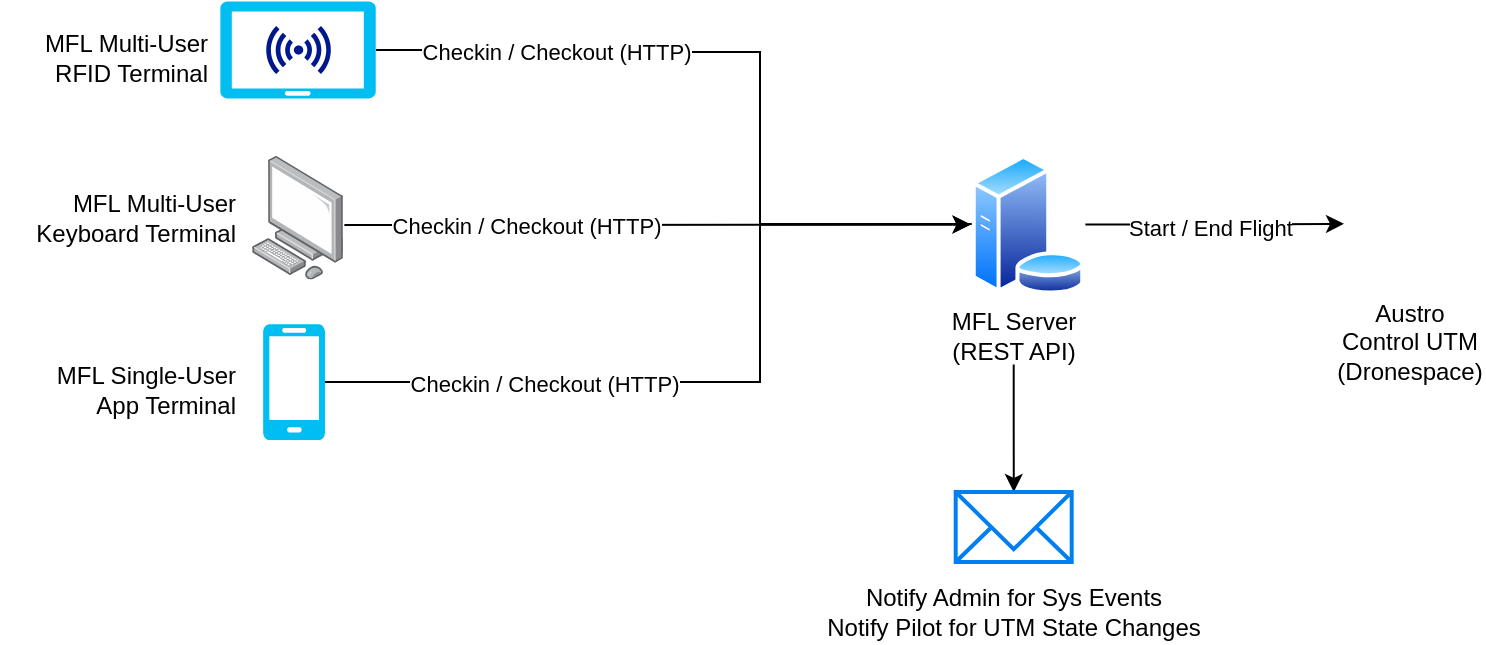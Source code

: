 <mxfile version="24.6.4" type="github">
  <diagram name="Seite-1" id="_jlWFF0QikaLQGhspJfP">
    <mxGraphModel dx="1728" dy="948" grid="1" gridSize="10" guides="1" tooltips="1" connect="1" arrows="1" fold="1" page="1" pageScale="1" pageWidth="827" pageHeight="1169" math="0" shadow="0">
      <root>
        <mxCell id="0" />
        <mxCell id="1" parent="0" />
        <mxCell id="IfMmHu5kTRpGRYG7E5fg-6" style="edgeStyle=orthogonalEdgeStyle;rounded=0;orthogonalLoop=1;jettySize=auto;html=1;exitX=1;exitY=0.5;exitDx=0;exitDy=0;exitPerimeter=0;entryX=0;entryY=0.5;entryDx=0;entryDy=0;" edge="1" parent="1" source="IfMmHu5kTRpGRYG7E5fg-20" target="IfMmHu5kTRpGRYG7E5fg-18">
          <mxGeometry relative="1" as="geometry">
            <mxPoint x="198" y="103.995" as="sourcePoint" />
            <mxPoint x="460" y="160" as="targetPoint" />
            <Array as="points">
              <mxPoint x="270" y="104" />
              <mxPoint x="410" y="105" />
              <mxPoint x="410" y="160" />
            </Array>
          </mxGeometry>
        </mxCell>
        <mxCell id="IfMmHu5kTRpGRYG7E5fg-10" value="Checkin / Checkout (HTTP)" style="edgeLabel;html=1;align=center;verticalAlign=middle;resizable=0;points=[];" vertex="1" connectable="0" parent="IfMmHu5kTRpGRYG7E5fg-6">
          <mxGeometry x="-0.516" relative="1" as="geometry">
            <mxPoint x="-2" as="offset" />
          </mxGeometry>
        </mxCell>
        <mxCell id="IfMmHu5kTRpGRYG7E5fg-7" style="edgeStyle=orthogonalEdgeStyle;rounded=0;orthogonalLoop=1;jettySize=auto;html=1;exitX=1;exitY=0.5;exitDx=0;exitDy=0;exitPerimeter=0;entryX=0;entryY=0.5;entryDx=0;entryDy=0;" edge="1" parent="1" source="IfMmHu5kTRpGRYG7E5fg-3" target="IfMmHu5kTRpGRYG7E5fg-18">
          <mxGeometry relative="1" as="geometry">
            <mxPoint x="192.5" y="364.4" as="sourcePoint" />
            <mxPoint x="530" y="140" as="targetPoint" />
            <Array as="points">
              <mxPoint x="410" y="270" />
              <mxPoint x="410" y="191" />
              <mxPoint x="533" y="191" />
            </Array>
          </mxGeometry>
        </mxCell>
        <mxCell id="IfMmHu5kTRpGRYG7E5fg-8" value="Checkin / Checkout (HTTP)" style="edgeLabel;html=1;align=center;verticalAlign=middle;resizable=0;points=[];" vertex="1" connectable="0" parent="IfMmHu5kTRpGRYG7E5fg-7">
          <mxGeometry x="-0.418" y="-2" relative="1" as="geometry">
            <mxPoint x="-18" y="-1" as="offset" />
          </mxGeometry>
        </mxCell>
        <mxCell id="IfMmHu5kTRpGRYG7E5fg-3" value="" style="verticalLabelPosition=bottom;html=1;verticalAlign=top;align=center;strokeColor=none;fillColor=#00BEF2;shape=mxgraph.azure.mobile;pointerEvents=1;" vertex="1" parent="1">
          <mxGeometry x="161.5" y="241" width="31" height="58" as="geometry" />
        </mxCell>
        <mxCell id="IfMmHu5kTRpGRYG7E5fg-15" value="&lt;div&gt;MFL Multi-User&lt;/div&gt;&lt;div&gt;RFID Terminal&lt;br&gt;&lt;/div&gt;" style="text;html=1;align=right;verticalAlign=middle;whiteSpace=wrap;rounded=0;" vertex="1" parent="1">
          <mxGeometry x="40" y="83" width="96.25" height="49" as="geometry" />
        </mxCell>
        <mxCell id="IfMmHu5kTRpGRYG7E5fg-16" value="&lt;div&gt;MFL Single-User&lt;/div&gt;&lt;div&gt;App Terminal&lt;br&gt;&lt;/div&gt;" style="text;html=1;align=right;verticalAlign=middle;whiteSpace=wrap;rounded=0;" vertex="1" parent="1">
          <mxGeometry x="53.75" y="249" width="96.25" height="50" as="geometry" />
        </mxCell>
        <mxCell id="IfMmHu5kTRpGRYG7E5fg-34" value="" style="edgeStyle=orthogonalEdgeStyle;rounded=0;orthogonalLoop=1;jettySize=auto;html=1;" edge="1" parent="1" source="IfMmHu5kTRpGRYG7E5fg-18" target="IfMmHu5kTRpGRYG7E5fg-31">
          <mxGeometry relative="1" as="geometry" />
        </mxCell>
        <mxCell id="IfMmHu5kTRpGRYG7E5fg-35" value="Start / End Flight" style="edgeLabel;html=1;align=center;verticalAlign=middle;resizable=0;points=[];" vertex="1" connectable="0" parent="IfMmHu5kTRpGRYG7E5fg-34">
          <mxGeometry x="-0.041" y="-1" relative="1" as="geometry">
            <mxPoint as="offset" />
          </mxGeometry>
        </mxCell>
        <mxCell id="IfMmHu5kTRpGRYG7E5fg-18" value="" style="image;aspect=fixed;perimeter=ellipsePerimeter;html=1;align=center;shadow=0;dashed=0;spacingTop=3;image=img/lib/active_directory/database_server.svg;" vertex="1" parent="1">
          <mxGeometry x="515.3" y="156.26" width="57.4" height="70" as="geometry" />
        </mxCell>
        <mxCell id="IfMmHu5kTRpGRYG7E5fg-45" value="" style="edgeStyle=orthogonalEdgeStyle;rounded=0;orthogonalLoop=1;jettySize=auto;html=1;" edge="1" parent="1" source="IfMmHu5kTRpGRYG7E5fg-19" target="IfMmHu5kTRpGRYG7E5fg-44">
          <mxGeometry relative="1" as="geometry" />
        </mxCell>
        <mxCell id="IfMmHu5kTRpGRYG7E5fg-19" value="&lt;div&gt;MFL Server (REST API)&lt;br&gt;&lt;/div&gt;" style="text;html=1;align=center;verticalAlign=middle;whiteSpace=wrap;rounded=0;" vertex="1" parent="1">
          <mxGeometry x="500" y="232.26" width="73.7" height="29" as="geometry" />
        </mxCell>
        <mxCell id="IfMmHu5kTRpGRYG7E5fg-20" value="" style="verticalLabelPosition=bottom;html=1;verticalAlign=top;align=center;strokeColor=none;fillColor=#00BEF2;shape=mxgraph.azure.tablet;pointerEvents=1;" vertex="1" parent="1">
          <mxGeometry x="140" y="79.73" width="78" height="48.53" as="geometry" />
        </mxCell>
        <mxCell id="IfMmHu5kTRpGRYG7E5fg-21" value="" style="sketch=0;aspect=fixed;pointerEvents=1;shadow=0;dashed=0;html=1;strokeColor=none;labelPosition=center;verticalLabelPosition=bottom;verticalAlign=top;align=center;fillColor=#00188D;shape=mxgraph.mscae.enterprise.wireless_connection" vertex="1" parent="1">
          <mxGeometry x="176.92" y="92" width="20.16" height="24" as="geometry" />
        </mxCell>
        <mxCell id="IfMmHu5kTRpGRYG7E5fg-22" value="" style="sketch=0;aspect=fixed;pointerEvents=1;shadow=0;dashed=0;html=1;strokeColor=none;labelPosition=center;verticalLabelPosition=bottom;verticalAlign=top;align=center;fillColor=#00188D;shape=mxgraph.mscae.enterprise.wireless_connection;rotation=-180;" vertex="1" parent="1">
          <mxGeometry x="161.5" y="92" width="20.16" height="24" as="geometry" />
        </mxCell>
        <mxCell id="IfMmHu5kTRpGRYG7E5fg-23" value="" style="image;points=[];aspect=fixed;html=1;align=center;shadow=0;dashed=0;image=img/lib/allied_telesis/computer_and_terminals/Personal_Computer.svg;" vertex="1" parent="1">
          <mxGeometry x="156" y="157" width="45.6" height="61.8" as="geometry" />
        </mxCell>
        <mxCell id="IfMmHu5kTRpGRYG7E5fg-24" value="&lt;div&gt;MFL Multi-User&lt;/div&gt;&lt;div&gt;Keyboard Terminal&lt;br&gt;&lt;/div&gt;" style="text;html=1;align=right;verticalAlign=middle;whiteSpace=wrap;rounded=0;" vertex="1" parent="1">
          <mxGeometry x="30" y="163.4" width="120" height="49" as="geometry" />
        </mxCell>
        <mxCell id="IfMmHu5kTRpGRYG7E5fg-28" style="edgeStyle=orthogonalEdgeStyle;rounded=0;orthogonalLoop=1;jettySize=auto;html=1;entryX=0;entryY=0.5;entryDx=0;entryDy=0;exitX=1.013;exitY=0.558;exitDx=0;exitDy=0;exitPerimeter=0;" edge="1" parent="1" source="IfMmHu5kTRpGRYG7E5fg-23" target="IfMmHu5kTRpGRYG7E5fg-18">
          <mxGeometry relative="1" as="geometry">
            <mxPoint x="223.6" y="189.907" as="sourcePoint" />
            <mxPoint x="490" y="190" as="targetPoint" />
            <Array as="points">
              <mxPoint x="224" y="192" />
              <mxPoint x="533" y="191" />
            </Array>
          </mxGeometry>
        </mxCell>
        <mxCell id="IfMmHu5kTRpGRYG7E5fg-29" value="Checkin / Checkout (HTTP)" style="edgeLabel;html=1;align=center;verticalAlign=middle;resizable=0;points=[];" vertex="1" connectable="0" parent="IfMmHu5kTRpGRYG7E5fg-28">
          <mxGeometry x="-0.458" y="-1" relative="1" as="geometry">
            <mxPoint x="6" y="-1" as="offset" />
          </mxGeometry>
        </mxCell>
        <mxCell id="IfMmHu5kTRpGRYG7E5fg-31" value="" style="shape=image;html=1;verticalAlign=top;verticalLabelPosition=bottom;labelBackgroundColor=#ffffff;imageAspect=0;aspect=fixed;image=https://cdn1.iconfinder.com/data/icons/unicons-line-vol-4/24/map-128.png" vertex="1" parent="1">
          <mxGeometry x="702" y="157.9" width="66" height="66" as="geometry" />
        </mxCell>
        <mxCell id="IfMmHu5kTRpGRYG7E5fg-36" value="Austro Control UTM (Dronespace)" style="text;html=1;align=center;verticalAlign=middle;whiteSpace=wrap;rounded=0;" vertex="1" parent="1">
          <mxGeometry x="698.15" y="226.26" width="73.7" height="47.74" as="geometry" />
        </mxCell>
        <mxCell id="IfMmHu5kTRpGRYG7E5fg-44" value="" style="html=1;verticalLabelPosition=bottom;align=center;labelBackgroundColor=#ffffff;verticalAlign=top;strokeWidth=2;strokeColor=#0080F0;shadow=0;dashed=0;shape=mxgraph.ios7.icons.mail;" vertex="1" parent="1">
          <mxGeometry x="507.85" y="325" width="58" height="35" as="geometry" />
        </mxCell>
        <mxCell id="IfMmHu5kTRpGRYG7E5fg-46" value="&lt;div&gt;Notify Admin for Sys Events&lt;/div&gt;&lt;div&gt;Notify Pilot for UTM State Changes&lt;br&gt;&lt;/div&gt;" style="text;html=1;align=center;verticalAlign=middle;whiteSpace=wrap;rounded=0;" vertex="1" parent="1">
          <mxGeometry x="421.85" y="370" width="230" height="30" as="geometry" />
        </mxCell>
      </root>
    </mxGraphModel>
  </diagram>
</mxfile>
